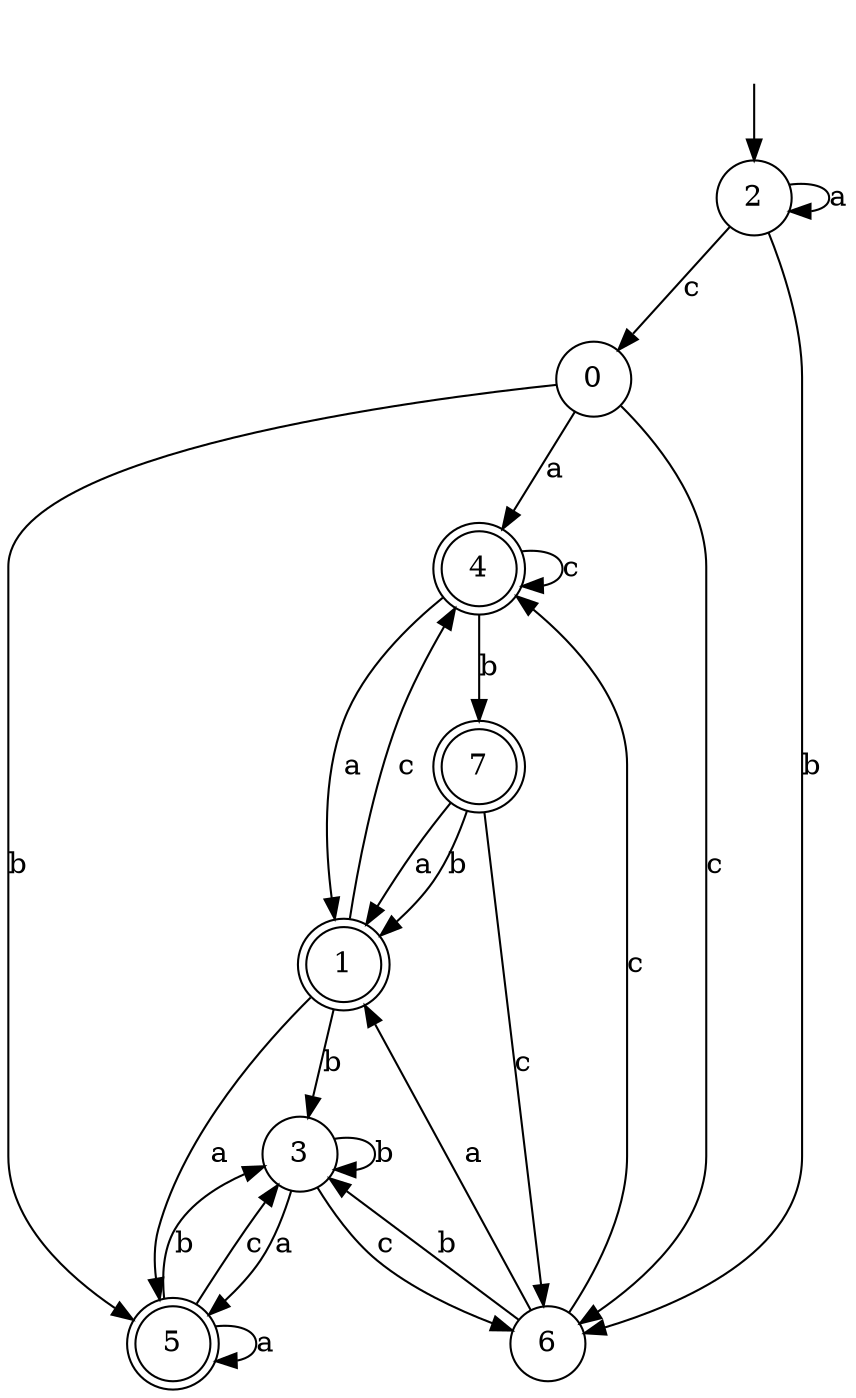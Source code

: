 digraph g {
__start [label=""shape=none]
	2[shape="circle" label="2"]
	0[shape="circle" label="0"]
	1[shape="doublecircle" label="1"]
	3[shape="circle" label="3"]
	4[shape="doublecircle" label="4"]
	5[shape="doublecircle" label="5"]
	6[shape="circle" label="6"]
	7[shape="doublecircle" label="7"]

__start -> 2
	0 -> 4 [label="a"]
	0 -> 5 [label="b"]
	0 -> 6 [label="c"]
	1 -> 5 [label="a"]
	1 -> 3 [label="b"]
	1 -> 4 [label="c"]
	2 -> 2 [label="a"]
	2 -> 6 [label="b"]
	2 -> 0 [label="c"]
	3 -> 5 [label="a"]
	3 -> 3 [label="b"]
	3 -> 6 [label="c"]
	4 -> 1 [label="a"]
	4 -> 7 [label="b"]
	4 -> 4 [label="c"]
	5 -> 5 [label="a"]
	5 -> 3 [label="b"]
	5 -> 3 [label="c"]
	6 -> 1 [label="a"]
	6 -> 3 [label="b"]
	6 -> 4 [label="c"]
	7 -> 1 [label="a"]
	7 -> 1 [label="b"]
	7 -> 6 [label="c"]
}
